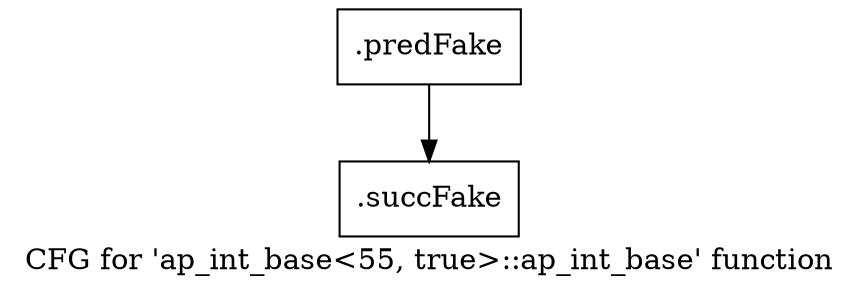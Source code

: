 digraph "CFG for 'ap_int_base\<55, true\>::ap_int_base' function" {
	label="CFG for 'ap_int_base\<55, true\>::ap_int_base' function";

	Node0x5b52170 [shape=record,filename="",linenumber="",label="{.predFake}"];
	Node0x5b52170 -> Node0x611f8e0[ callList="" memoryops="" filename="/mnt/xilinx/Vitis_HLS/2021.2/include/ap_int_base.h" execusionnum="32"];
	Node0x611f8e0 [shape=record,filename="/mnt/xilinx/Vitis_HLS/2021.2/include/ap_int_base.h",linenumber="227",label="{.succFake}"];
}
